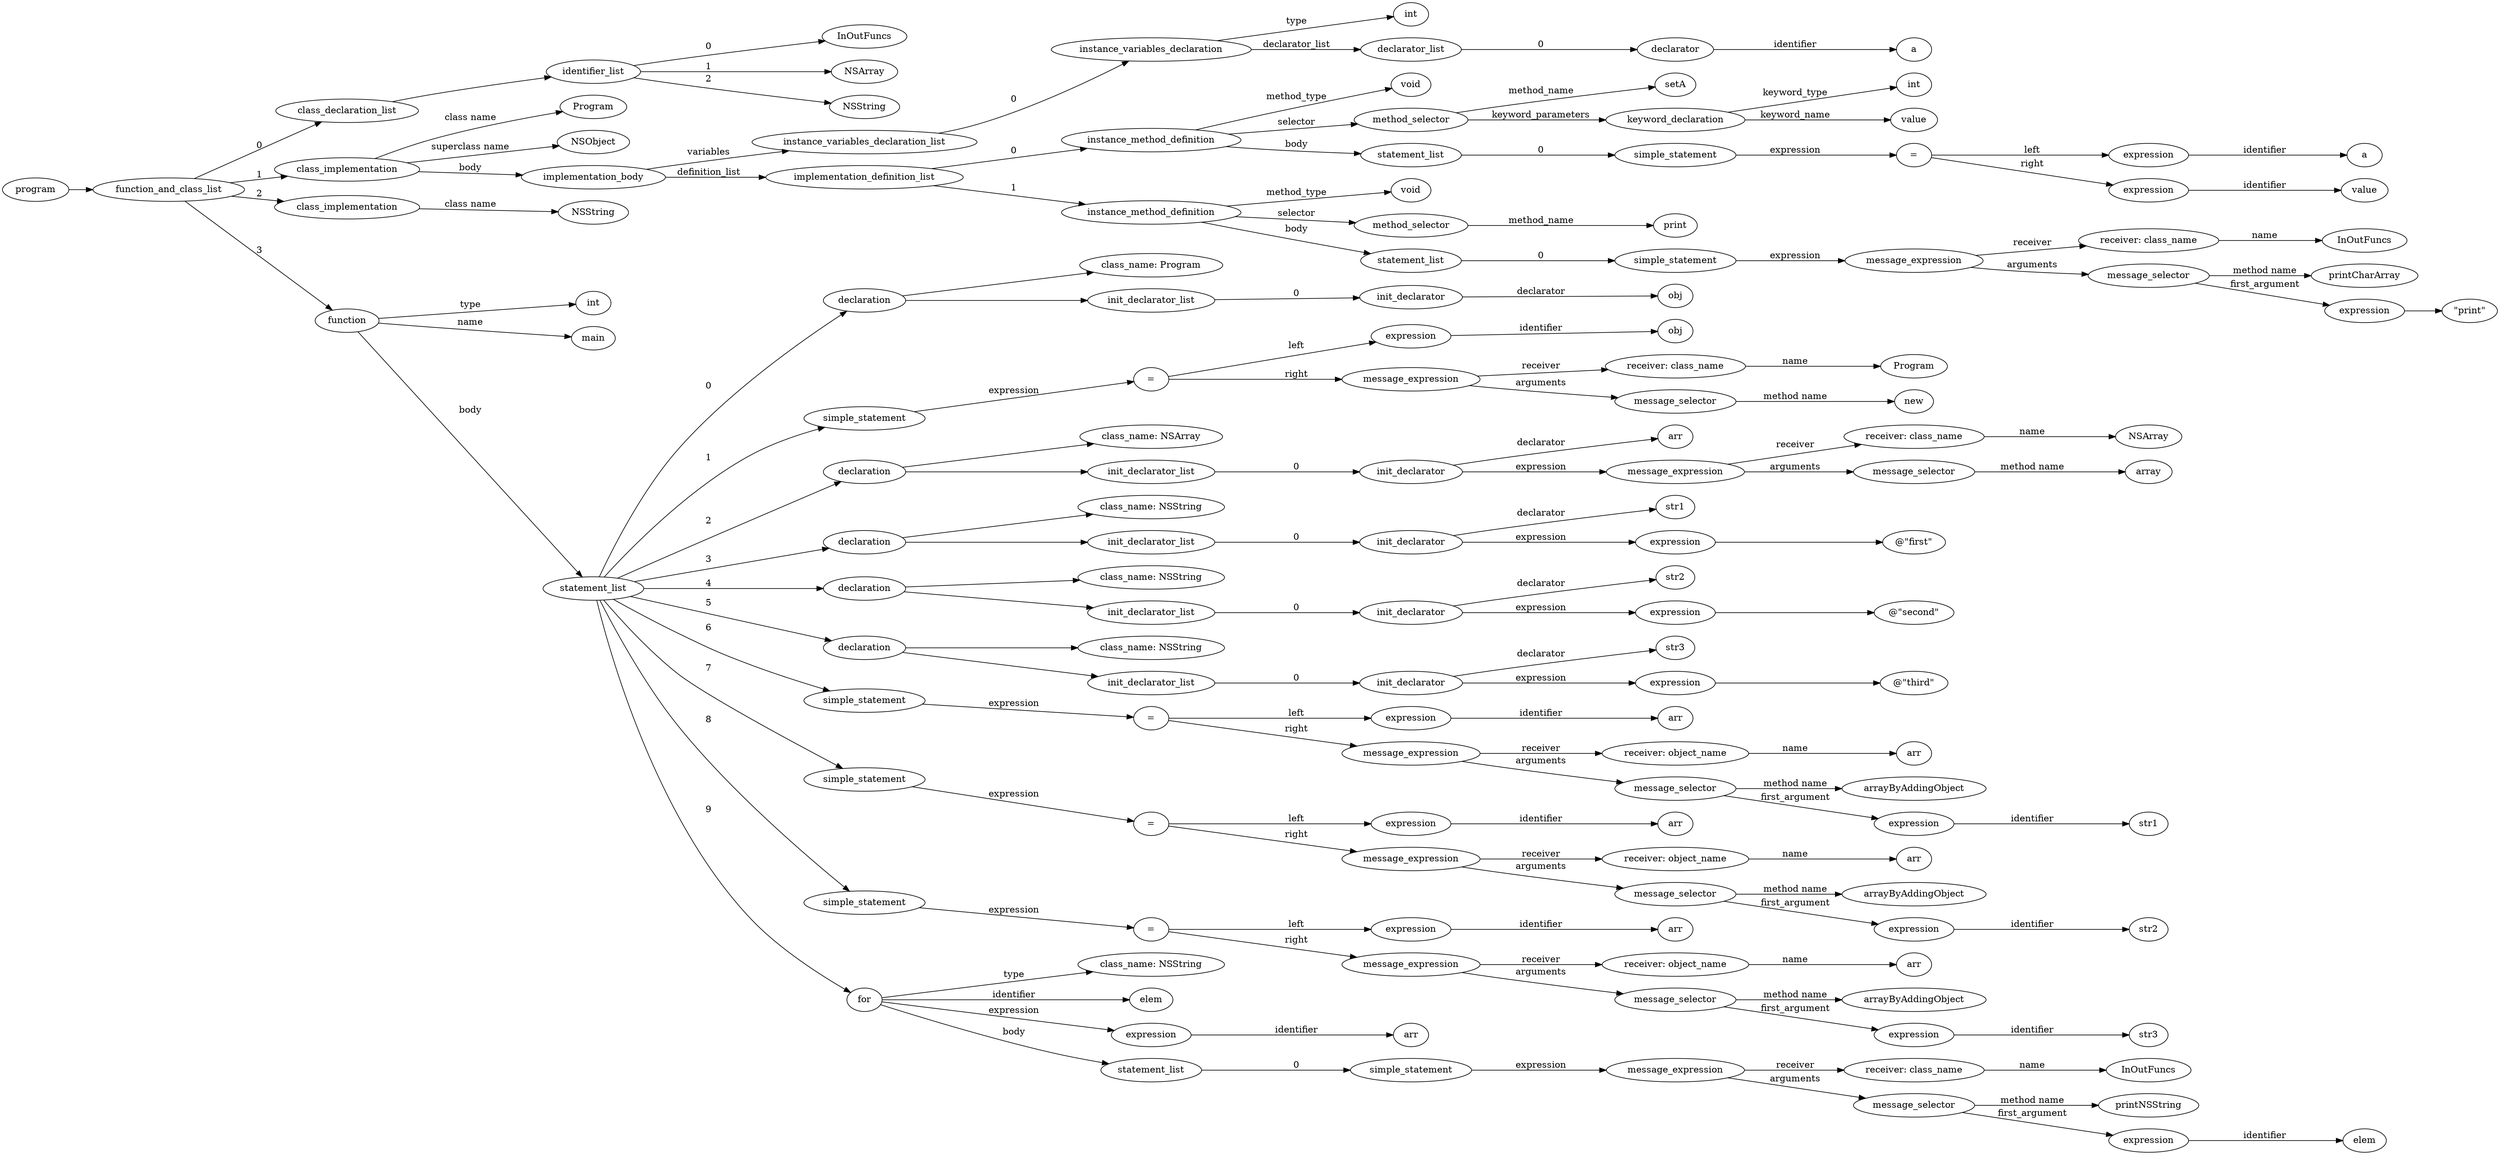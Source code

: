 digraph ObjectiveC { rankdir="LR";
100[label="program"];
100->2;
2[label="function_and_class_list"];
2->1[label="0"];
1[label="class_declaration_list"];
1->0;
0[label="identifier_list"];
0.0 [label="InOutFuncs"];
0->0.0 [label="0"];
0.1 [label="NSArray"];
0->0.1 [label="1"];
0.2 [label="NSString"];
0->0.2 [label="2"];
2->30[label="1"];
30[label="class_implementation"];
30.1 [label="Program"];
30->30.1 [label="class name"];
30.2 [label="NSObject"];
30->30.2 [label="superclass name"];
30->29[label="body"];
29[label="implementation_body"];
29->7[label="variables"];
7[label="instance_variables_declaration_list"];
7->6[label="0"];
6[label="instance_variables_declaration"];
6->3[label="type"];
3[label="int"];
6->5[label="declarator_list"];
5[label="declarator_list"];
5->4[label="0"];
4[label="declarator"];
4.1 [label="a"];
4->4.1[label="identifier"];
29->18[label="definition_list"];
18[label="implementation_definition_list"];
18->17[label="0"];
17[label="instance_method_definition"];
17->16[label="method_type"];
16[label="void"];
17->10[label="selector"];
10[label="method_selector"];
10->10.1 [label="method_name"];
10.1 [label="setA"];
10->9[label="keyword_parameters"];
9[label="keyword_declaration"];
9->8[label="keyword_type"];
8[label="int"];
9->9.2 [label="keyword_name"];
9.2 [label="value"];
17->15[label="body"];
15[label="statement_list"];
15->14[label="0"];
14[label="simple_statement"];
14->13[label="expression"];
13[label="expression"];
13[label="="];
13->11[label="left"];
11[label="expression"];
11->11.1 [label="identifier"];11.1[label="a"];
13->12[label="right"];
12[label="expression"];
12->12.1 [label="identifier"];12.1[label="value"];
18->28[label="1"];
28[label="instance_method_definition"];
28->27[label="method_type"];
27[label="void"];
28->19[label="selector"];
19[label="method_selector"];
19->19.1 [label="method_name"];
19.1 [label="print"];
28->26[label="body"];
26[label="statement_list"];
26->25[label="0"];
25[label="simple_statement"];
25->24[label="expression"];
24[label="expression"];
24[label="message_expression"];
24->20[label="receiver"];
20[label="receiver: class_name"];
20.1 [label="InOutFuncs"];
20->20.1 [label="name"];
24->23[label="arguments"];
23[label="message_selector"];
23.1 [label="printCharArray"];
23->23.1 [label="method name"]; 
23->22[label="first_argument"];
22[label="expression"];
22->21;
21[label=<"print">];
2->31[label="2"];
31[label="class_implementation"];
31.1 [label="NSString"];
31->31.1 [label="class name"];
2->99[label="3"];
99[label="function"];
99->32[label="type"];
32[label="int"];
99->99.1 [label="name"];
99.1 [label="main"];
99->37[label="body"];
37[label="statement_list"];
37->36[label="0"];
36[label="declaration"];
36->35;
35[label="class_name: Program"];
36->34;
34[label="init_declarator_list"];
34->33[label="0"];
33[label="init_declarator"];
33.1 [label="obj"];
33->33.1[label="declarator"];
37->43[label="1"];
43[label="simple_statement"];
43->42[label="expression"];
42[label="expression"];
42[label="="];
42->38[label="left"];
38[label="expression"];
38->38.1 [label="identifier"];38.1[label="obj"];
42->41[label="right"];
41[label="expression"];
41[label="message_expression"];
41->39[label="receiver"];
39[label="receiver: class_name"];
39.1 [label="Program"];
39->39.1 [label="name"];
41->40[label="arguments"];
40[label="message_selector"];
40.1 [label="new"];
40->40.1 [label="method name"]; 
37->50[label="2"];
50[label="declaration"];
50->49;
49[label="class_name: NSArray"];
50->48;
48[label="init_declarator_list"];
48->47[label="0"];
47[label="init_declarator"];
47.1 [label="arr"];
47->47.1[label="declarator"];
47->46[label="expression"];
46[label="expression"];
46[label="message_expression"];
46->44[label="receiver"];
44[label="receiver: class_name"];
44.1 [label="NSArray"];
44->44.1 [label="name"];
46->45[label="arguments"];
45[label="message_selector"];
45.1 [label="array"];
45->45.1 [label="method name"]; 
37->56[label="3"];
56[label="declaration"];
56->55;
55[label="class_name: NSString"];
56->54;
54[label="init_declarator_list"];
54->53[label="0"];
53[label="init_declarator"];
53.1 [label="str1"];
53->53.1[label="declarator"];
53->52[label="expression"];
52[label="expression"];
52->51;
51[label=<@"first">];
37->62[label="4"];
62[label="declaration"];
62->61;
61[label="class_name: NSString"];
62->60;
60[label="init_declarator_list"];
60->59[label="0"];
59[label="init_declarator"];
59.1 [label="str2"];
59->59.1[label="declarator"];
59->58[label="expression"];
58[label="expression"];
58->57;
57[label=<@"second">];
37->68[label="5"];
68[label="declaration"];
68->67;
67[label="class_name: NSString"];
68->66;
66[label="init_declarator_list"];
66->65[label="0"];
65[label="init_declarator"];
65.1 [label="str3"];
65->65.1[label="declarator"];
65->64[label="expression"];
64[label="expression"];
64->63;
63[label=<@"third">];
37->75[label="6"];
75[label="simple_statement"];
75->74[label="expression"];
74[label="expression"];
74[label="="];
74->69[label="left"];
69[label="expression"];
69->69.1 [label="identifier"];69.1[label="arr"];
74->73[label="right"];
73[label="expression"];
73[label="message_expression"];
73->70[label="receiver"];
70[label="receiver: object_name"];
70.1 [label="arr"];
70->70.1 [label="name"];
73->72[label="arguments"];
72[label="message_selector"];
72.1 [label="arrayByAddingObject"];
72->72.1 [label="method name"]; 
72->71[label="first_argument"];
71[label="expression"];
71->71.1 [label="identifier"];71.1[label="str1"];
37->82[label="7"];
82[label="simple_statement"];
82->81[label="expression"];
81[label="expression"];
81[label="="];
81->76[label="left"];
76[label="expression"];
76->76.1 [label="identifier"];76.1[label="arr"];
81->80[label="right"];
80[label="expression"];
80[label="message_expression"];
80->77[label="receiver"];
77[label="receiver: object_name"];
77.1 [label="arr"];
77->77.1 [label="name"];
80->79[label="arguments"];
79[label="message_selector"];
79.1 [label="arrayByAddingObject"];
79->79.1 [label="method name"]; 
79->78[label="first_argument"];
78[label="expression"];
78->78.1 [label="identifier"];78.1[label="str2"];
37->89[label="8"];
89[label="simple_statement"];
89->88[label="expression"];
88[label="expression"];
88[label="="];
88->83[label="left"];
83[label="expression"];
83->83.1 [label="identifier"];83.1[label="arr"];
88->87[label="right"];
87[label="expression"];
87[label="message_expression"];
87->84[label="receiver"];
84[label="receiver: object_name"];
84.1 [label="arr"];
84->84.1 [label="name"];
87->86[label="arguments"];
86[label="message_selector"];
86.1 [label="arrayByAddingObject"];
86->86.1 [label="method name"]; 
86->85[label="first_argument"];
85[label="expression"];
85->85.1 [label="identifier"];85.1[label="str3"];
37->98[label="9"];
98[label="for"];
98->97[label="type"];
97[label="class_name: NSString"];
98.1 [label="elem"];
98->98.1 [label="identifier"];
98->90[label="expression"];
90[label="expression"];
90->90.1 [label="identifier"];90.1[label="arr"];
98->96[label="body"];
96[label="statement_list"];
96->95[label="0"];
95[label="simple_statement"];
95->94[label="expression"];
94[label="expression"];
94[label="message_expression"];
94->91[label="receiver"];
91[label="receiver: class_name"];
91.1 [label="InOutFuncs"];
91->91.1 [label="name"];
94->93[label="arguments"];
93[label="message_selector"];
93.1 [label="printNSString"];
93->93.1 [label="method name"]; 
93->92[label="first_argument"];
92[label="expression"];
92->92.1 [label="identifier"];92.1[label="elem"];
}
